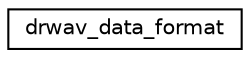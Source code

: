 digraph "Graphical Class Hierarchy"
{
 // LATEX_PDF_SIZE
  edge [fontname="Helvetica",fontsize="10",labelfontname="Helvetica",labelfontsize="10"];
  node [fontname="Helvetica",fontsize="10",shape=record];
  rankdir="LR";
  Node0 [label="drwav_data_format",height=0.2,width=0.4,color="black", fillcolor="white", style="filled",URL="$structdrwav__data__format.html",tooltip=" "];
}
